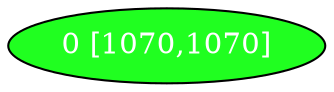 diGraph wc{
	wc_0  [style=filled fillcolor="#20FF20" fontcolor="#ffffff" shape=oval label="0 [1070,1070]"]


}